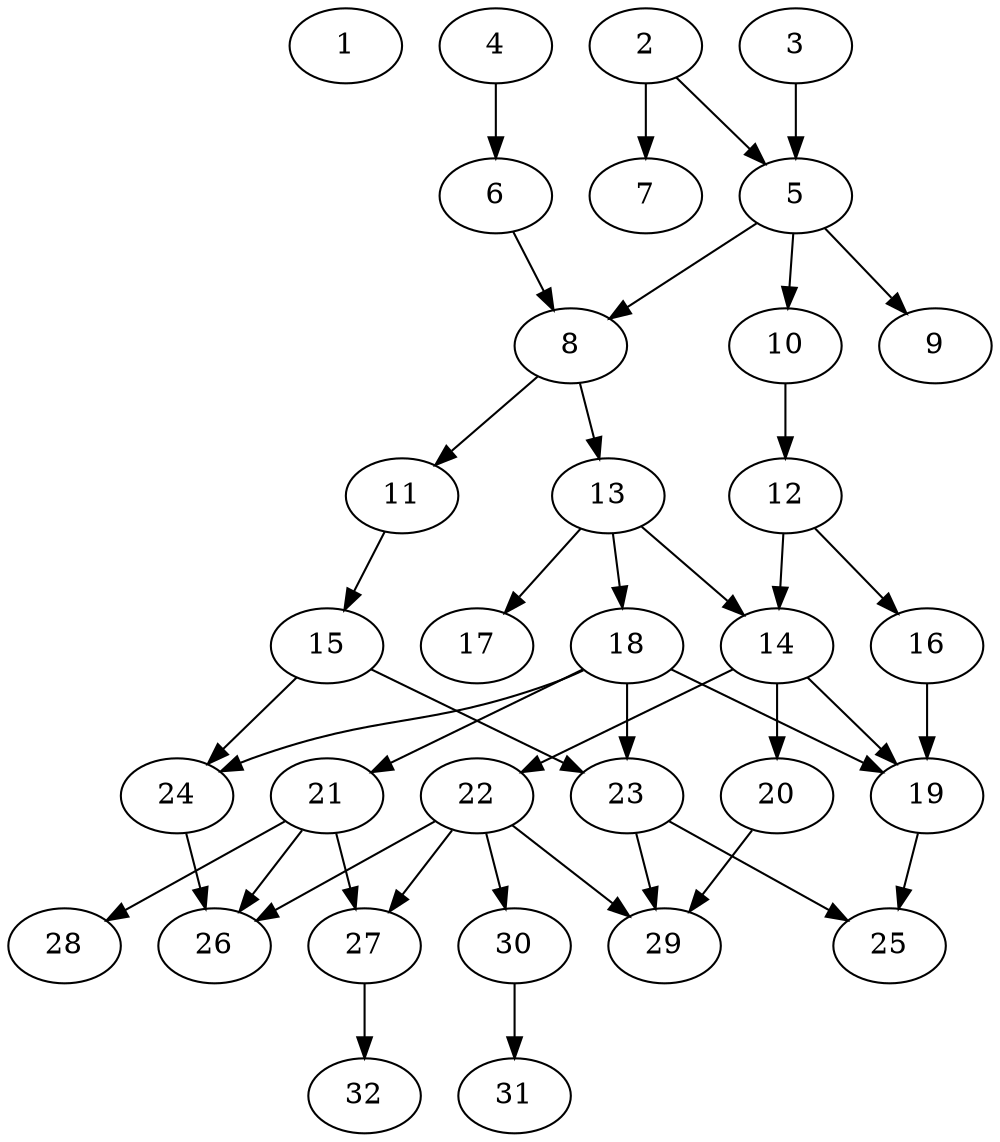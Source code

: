 // DAG (tier=2-normal, mode=data, n=32, ccr=0.435, fat=0.509, density=0.432, regular=0.587, jump=0.124, mindata=2097152, maxdata=16777216)
// DAG automatically generated by daggen at Sun Aug 24 16:33:34 2025
// /home/ermia/Project/Environments/daggen/bin/daggen --dot --ccr 0.435 --fat 0.509 --regular 0.587 --density 0.432 --jump 0.124 --mindata 2097152 --maxdata 16777216 -n 32 
digraph G {
  1 [size="104160115548890768", alpha="0.15", expect_size="52080057774445384"]
  2 [size="104548036063779712", alpha="0.05", expect_size="52274018031889856"]
  2 -> 5 [size ="2156351153242112"]
  2 -> 7 [size ="2156351153242112"]
  3 [size="2045179240050621184", alpha="0.08", expect_size="1022589620025310592"]
  3 -> 5 [size ="923787369381888"]
  4 [size="71540356993395982336", alpha="0.04", expect_size="35770178496697991168"]
  4 -> 6 [size ="137866067836928"]
  5 [size="69116210156326400", alpha="0.12", expect_size="34558105078163200"]
  5 -> 8 [size ="1240386555084800"]
  5 -> 9 [size ="1240386555084800"]
  5 -> 10 [size ="1240386555084800"]
  6 [size="15198736125175791616", alpha="0.10", expect_size="7599368062587895808"]
  6 -> 8 [size ="49086451417088"]
  7 [size="27377059611174816", alpha="0.00", expect_size="13688529805587408"]
  8 [size="802225005157286936576", alpha="0.07", expect_size="401112502578643468288"]
  8 -> 11 [size ="690696809873408"]
  8 -> 13 [size ="690696809873408"]
  9 [size="702439845303978819584", alpha="0.09", expect_size="351219922651989409792"]
  10 [size="99946956409203064832", alpha="0.15", expect_size="49973478204601532416"]
  10 -> 12 [size ="172293821038592"]
  11 [size="7698764893510660", alpha="0.11", expect_size="3849382446755330"]
  11 -> 15 [size ="550648395333632"]
  12 [size="3395474865470358683648", alpha="0.12", expect_size="1697737432735179341824"]
  12 -> 14 [size ="1807272611151872"]
  12 -> 16 [size ="1807272611151872"]
  13 [size="4352847385127288832000", alpha="0.20", expect_size="2176423692563644416000"]
  13 -> 14 [size ="2132745073459200"]
  13 -> 17 [size ="2132745073459200"]
  13 -> 18 [size ="2132745073459200"]
  14 [size="3256533777383424000000", alpha="0.06", expect_size="1628266888691712000000"]
  14 -> 19 [size ="1757628334080000"]
  14 -> 20 [size ="1757628334080000"]
  14 -> 22 [size ="1757628334080000"]
  15 [size="2704000577923490", alpha="0.14", expect_size="1352000288961745"]
  15 -> 23 [size ="232534101196800"]
  15 -> 24 [size ="232534101196800"]
  16 [size="540394681515386176", alpha="0.00", expect_size="270197340757693088"]
  16 -> 19 [size ="826325073920000"]
  17 [size="12789582610580280", alpha="0.15", expect_size="6394791305290140"]
  18 [size="27513157316140648", alpha="0.05", expect_size="13756578658070324"]
  18 -> 19 [size ="1683863940104192"]
  18 -> 21 [size ="1683863940104192"]
  18 -> 23 [size ="1683863940104192"]
  18 -> 24 [size ="1683863940104192"]
  19 [size="200318277929670803456", alpha="0.03", expect_size="100159138964835401728"]
  19 -> 25 [size ="273886339923968"]
  20 [size="55704562605855960", alpha="0.15", expect_size="27852281302927980"]
  20 -> 29 [size ="1392271438118912"]
  21 [size="118950994160459232", alpha="0.18", expect_size="59475497080229616"]
  21 -> 26 [size ="47476509769728"]
  21 -> 27 [size ="47476509769728"]
  21 -> 28 [size ="47476509769728"]
  22 [size="803817423097561088000", alpha="0.14", expect_size="401908711548780544000"]
  22 -> 26 [size ="691610530611200"]
  22 -> 27 [size ="691610530611200"]
  22 -> 29 [size ="691610530611200"]
  22 -> 30 [size ="691610530611200"]
  23 [size="262899699727659433984", alpha="0.17", expect_size="131449849863829716992"]
  23 -> 25 [size ="328309447589888"]
  23 -> 29 [size ="328309447589888"]
  24 [size="37613659455328392", alpha="0.04", expect_size="18806829727664196"]
  24 -> 26 [size ="1091331359244288"]
  25 [size="1292282156211998031872", alpha="0.09", expect_size="646141078105999015936"]
  26 [size="674655354922991616000", alpha="0.14", expect_size="337327677461495808000"]
  27 [size="136801006893609728", alpha="0.17", expect_size="68400503446804864"]
  27 -> 32 [size ="82445126860800"]
  28 [size="4546108907967699", alpha="0.03", expect_size="2273054453983849"]
  29 [size="770816744091482587136", alpha="0.19", expect_size="385408372045741293568"]
  30 [size="865344453771823939584", alpha="0.16", expect_size="432672226885911969792"]
  30 -> 31 [size ="726467176562688"]
  31 [size="2534110379659185094656", alpha="0.09", expect_size="1267055189829592547328"]
  32 [size="1550556926589092864", alpha="0.04", expect_size="775278463294546432"]
}